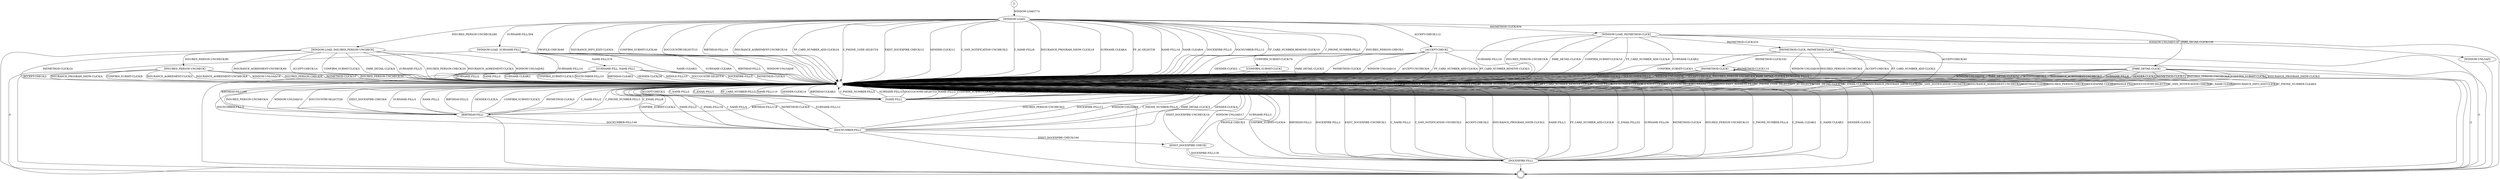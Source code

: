 digraph G {
    node [width=0.5];
x28edad8 [label="[]"]
x28ee160 [label="[WINDOW-LOAD]"]
x28edd98 [label="[WINDOW-LOAD, SURNAME-FILL]"]
x28ed710 [label="[WINDOW-LOAD, PAYMETHOD-CLICK]"]
x28ede48 [label="[ACCEPT-CHECK]"]
x28eda80 [label="[FARE_DETAIL-CLICK]"]
x28eddf0 [label="[WINDOW-LOAD, INSURED_PERSON-UNCHECK]"]
x28ed6b8 [label=""]
x28e5418 [label="[SURNAME-FILL, NAME-FILL]"]
x28edb88 [label="[PAYMETHOD-CLICK, PAYMETHOD-CLICK]"]
x28ed8c8 [label="[WINDOW-UNLOAD]"]
x28edb30 [label="[INSURED_PERSON-UNCHECK]"]
x28edbe0 [label="[CONFIRM_SUBMIT-CLICK]"]
x28e6180 [label="[BIRTHDAY-FILL]"]
x28e5ba8 [label="[PAYMETHOD-CLICK]"]
x28e5628 [label="[NAME-FILL]"]
x28e6bd0 [label="[DOCNUMBER-FILL]"]
x28e7200 [label="[EXIST_DOCEXPIRE-CHECK]"]
x28e7048 [label="[DOCEXPIRE-FILL]"]
x28e7258 [label="",peripheries=2]
x28edad8 -> x28ee160 [label="WINDOW-LOAD/774"]
x28ee160 -> x28edd98 [label="SURNAME-FILL/304"]
x28ee160 -> x28ed710 [label="PAYMETHOD-CLICK/434"]
x28ee160 -> x28ede48 [label="ACCEPT-CHECK/112"]
x28ee160 -> x28eda80 [label="FARE_DETAIL-CLICK/126"]
x28ee160 -> x28eddf0 [label="INSURED_PERSON-UNCHECK/280"]
x28ee160 -> x28ed6b8 [label="PROFILE-CHECK/66"]
x28ee160 -> x28ed6b8 [label="INSURANCE_INFO_EDIT-CLICK/4"]
x28ee160 -> x28ed6b8 [label="CONFIRM_SUBMIT-CLICK/46"]
x28ee160 -> x28ed6b8 [label="DOCCOUNTRY-SELECT/10"]
x28ee160 -> x28ed6b8 [label="BIRTHDAY-FILL/10"]
x28ee160 -> x28ed6b8 [label="INSURANCE_AGREEMENT-UNCHECK/16"]
x28ee160 -> x28ed6b8 [label="FF_CARD_NUMBER_ADD-CLICK/24"]
x28ee160 -> x28ed6b8 [label="C_PHONE_CODE-SELECT/4"]
x28ee160 -> x28ed6b8 [label="EXIST_DOCEXPIRE-CHECK/12"]
x28ee160 -> x28ed6b8 [label="GENDER-CLICK/12"]
x28ee160 -> x28ed6b8 [label="C_SMS_NOTIFICATION-UNCHECK/2"]
x28ee160 -> x28ed6b8 [label="C_NAME-FILL/8"]
x28ee160 -> x28ed6b8 [label="INSURANCE_PROGRAM_SHOW-CLICK/18"]
x28ee160 -> x28ed6b8 [label="SURNAME-CLEAR/4"]
x28ee160 -> x28ed6b8 [label="FF_AC-SELECT/8"]
x28ee160 -> x28ed6b8 [label="NAME-FILL/16"]
x28ee160 -> x28ed6b8 [label="NAME-CLEAR/4"]
x28ee160 -> x28ed6b8 [label="DOCEXPIRE-FILL/2"]
x28ee160 -> x28ed6b8 [label="DOCNUMBER-FILL/12"]
x28ee160 -> x28ed6b8 [label="FF_CARD_NUMBER_REMOVE-CLICK/10"]
x28ee160 -> x28ed6b8 [label="C_PHONE_NUMBER-FILL/1"]
x28ee160 -> x28ed6b8 [label="INSURED_PERSON-CHECK/1"]
x28edd98 -> x28e5418 [label="NAME-FILL/276"]
x28ed710 -> x28edb88 [label="PAYMETHOD-CLICK/224"]
x28ede48 -> x28ed6b8 [label="GENDER-CLICK/2"]
x28ed710 -> x28ed6b8 [label="ACCEPT-CHECK/40"]
x28edd98 -> x28ed6b8 [label="SURNAME-CLEAR/6"]
x28eda80 -> x28ed6b8 [label="WINDOW-UNLOAD/56"]
x28ed710 -> x28ed8c8 [label="WINDOW-UNLOAD/118"]
x28eddf0 -> x28edb30 [label="INSURED_PERSON-UNCHECK/90"]
x28ed6b8 -> x28ed6b8 [label="PROFILE-CHECK/26"]
x28eddf0 -> x28ed6b8 [label="INSURED_PERSON-CHECK/20"]
x28eda80 -> x28ed6b8 [label="FARE_DETAIL-CLICK/32"]
x28ed6b8 -> x28ed6b8 [label="WINDOW-UNLOAD/70"]
x28eddf0 -> x28ed6b8 [label="INSURANCE_AGREEMENT-CLICK/2"]
x28eddf0 -> x28ed6b8 [label="WINDOW-UNLOAD/62"]
x28eda80 -> x28ed6b8 [label="ACCEPT-CHECK/4"]
x28ed710 -> x28ed6b8 [label="SURNAME-FILL/16"]
x28eddf0 -> x28ed6b8 [label="PAYMETHOD-CLICK/24"]
x28ed6b8 -> x28ed6b8 [label="FF_CARD_NUMBER_ADD-CLICK/22"]
x28eddf0 -> x28ed6b8 [label="INSURANCE_AGREEMENT-UNCHECK/60"]
x28ed6b8 -> x28ed6b8 [label="CONFIRM_SUBMIT-CLICK/8"]
x28ed6b8 -> x28ed6b8 [label="BIRTHDAY-FILL/10"]
x28ed6b8 -> x28ed6b8 [label="ACCEPT-CHECK/14"]
x28edd98 -> x28ed6b8 [label="SURNAME-FILL/14"]
x28ed710 -> x28ed6b8 [label="INSURED_PERSON-UNCHECK/6"]
x28ede48 -> x28edbe0 [label="CONFIRM_SUBMIT-CLICK/76"]
x28ed6b8 -> x28ed6b8 [label="INSURANCE_AGREEMENT-CHECK/2"]
x28eddf0 -> x28ed6b8 [label="ACCEPT-CHECK/14"]
x28ed6b8 -> x28ed6b8 [label="INSURED_PERSON-UNCHECK/24"]
x28edd98 -> x28ed6b8 [label="BIRTHDAY-FILL/2"]
x28ed6b8 -> x28ed6b8 [label="PAYMETHOD-CLICK/4"]
x28ede48 -> x28ed6b8 [label="PAYMETHOD-CLICK/6"]
x28eda80 -> x28ed6b8 [label="INSURANCE_AGREEMENT-UNCHECK/2"]
x28ed6b8 -> x28ed6b8 [label="EXIST_DOCEXPIRE-UNCHECK/4"]
x28ed710 -> x28ed6b8 [label="FARE_DETAIL-CLICK/6"]
x28ed6b8 -> x28ed6b8 [label="EXIST_DOCEXPIRE-CHECK/10"]
x28eda80 -> x28ed6b8 [label="SURNAME-FILL/6"]
x28ed710 -> x28ed6b8 [label="CONFIRM_SUBMIT-CLICK/16"]
x28ed6b8 -> x28ed6b8 [label="C_EMAIL-FILL/8"]
x28ed6b8 -> x28ed6b8 [label="NAME-CLEAR/4"]
x28ed710 -> x28ed6b8 [label="FF_CARD_NUMBER_ADD-CLICK/6"]
x28ed6b8 -> x28ed6b8 [label="SURNAME-FILL/20"]
x28ede48 -> x28ed6b8 [label="WINDOW-UNLOAD/14"]
x28edd98 -> x28ed6b8 [label="WINDOW-UNLOAD/6"]
x28ed6b8 -> x28ed6b8 [label="DOCEXPIRE-FILL/6"]
x28eda80 -> x28ed6b8 [label="GENDER-CLICK/2"]
x28ed6b8 -> x28ed6b8 [label="FF_CARD_NUMBER-CLEAR/2"]
x28ed6b8 -> x28ed6b8 [label="INSURANCE_AGREEMENT-CLICK/4"]
x28ed6b8 -> x28ed6b8 [label="INSURANCE_PROGRAM-FILL/4"]
x28ed6b8 -> x28ed6b8 [label="FF_CARD_NUMBER-FILL/8"]
x28eda80 -> x28ed6b8 [label="PAYMETHOD-CLICK/12"]
x28ed6b8 -> x28ed6b8 [label="C_PHONE_NUMBER-FILL/4"]
x28ede48 -> x28ed6b8 [label="ACCEPT-UNCHECK/6"]
x28ed710 -> x28ed6b8 [label="SURNAME-CLEAR/2"]
x28ed6b8 -> x28ed6b8 [label="DOCNUMBER-FILL/6"]
x28ed6b8 -> x28ed6b8 [label="FF_CARD_NUMBER_REMOVE-CLICK/8"]
x28eddf0 -> x28ed6b8 [label="CONFIRM_SUBMIT-CLICK/2"]
x28ed6b8 -> x28ed6b8 [label="C_NAME-FILL/4"]
x28ed6b8 -> x28ed6b8 [label="DOCNUMBER-CLEAR/4"]
x28ed6b8 -> x28ed6b8 [label="GENDER-CLICK/4"]
x28eda80 -> x28ed6b8 [label="INSURED_PERSON-UNCHECK/8"]
x28eddf0 -> x28ed6b8 [label="FARE_DETAIL-CLICK/4"]
x28ed6b8 -> x28ed6b8 [label="ACCEPT-UNCHECK/2"]
x28ed6b8 -> x28ed6b8 [label="SURNAME-CLEAR/2"]
x28ede48 -> x28ed6b8 [label="FF_CARD_NUMBER_ADD-CLICK/4"]
x28edd98 -> x28ed6b8 [label="NAME-CLEAR/2"]
x28eda80 -> x28ed6b8 [label="CONFIRM_SUBMIT-CLICK/2"]
x28eddf0 -> x28ed6b8 [label="SURNAME-FILL/2"]
x28ed6b8 -> x28ed6b8 [label="INSURANT_ADDRESS-FILL/2"]
x28ed6b8 -> x28ed6b8 [label="C_PHONE_CODE-SELECT/2"]
x28ed6b8 -> x28ed6b8 [label="FF_AC-SELECT/4"]
x28eda80 -> x28ed6b8 [label="INSURANCE_PROGRAM_SHOW-CLICK/2"]
x28ede48 -> x28ed6b8 [label="FF_CARD_NUMBER_REMOVE-CLICK/2"]
x28ede48 -> x28ed6b8 [label="FARE_DETAIL-CLICK/2"]
x28e5418 -> x28e6180 [label="BIRTHDAY-FILL/206"]
x28edb88 -> x28e5ba8 [label="PAYMETHOD-CLICK/182"]
x28ed6b8 -> x28e5628 [label="NAME-FILL/110"]
x28edb30 -> x28ed6b8 [label="WINDOW-UNLOAD/18"]
x28edb88 -> x28ed6b8 [label="WINDOW-UNLOAD/30"]
x28ed6b8 -> x28ed6b8 [label="FARE_DETAIL-CLICK/18"]
x28edb30 -> x28ed6b8 [label="INSURED_PERSON-CHECK/6"]
x28ed6b8 -> x28ed6b8 [label="C_EMAIL-CLEAR/4"]
x28e5418 -> x28ed6b8 [label="DOCNUMBER-FILL/10"]
x28edbe0 -> x28ed6b8 [label="WINDOW-UNLOAD/66"]
x28e5418 -> x28ed6b8 [label="BIRTHDAY-CLEAR/2"]
x28edb30 -> x28ed6b8 [label="PAYMETHOD-CLICK/10"]
x28ed6b8 -> x28ed6b8 [label="INSURANCE_PROGRAM_SHOW-CLICK/10"]
x28ed6b8 -> x28ed6b8 [label="C_SMS_NOTIFICATION-UNCHECK/10"]
x28ed6b8 -> x28ed6b8 [label="INSURANCE_AGREEMENT-UNCHECK/24"]
x28edb30 -> x28ed6b8 [label="INSURED_PERSON-UNCHECK/30"]
x28ed6b8 -> x28ed6b8 [label="BIRTHDAY-CLEAR/8"]
x28e5418 -> x28ed6b8 [label="GENDER-CLICK/28"]
x28e5418 -> x28ed6b8 [label="MIDDLE-FILL/10"]
x28e5418 -> x28ed6b8 [label="DOCCOUNTRY-SELECT/4"]
x28edb30 -> x28ed6b8 [label="ACCEPT-CHECK/2"]
x28e5418 -> x28ed6b8 [label="DOCEXPIRE-FILL/2"]
x28edb30 -> x28ed6b8 [label="INSURANCE_PROGRAM_SHOW-CLICK/4"]
x28edb30 -> x28ed6b8 [label="CONFIRM_SUBMIT-CLICK/6"]
x28edb88 -> x28ed6b8 [label="INSURED_PERSON-UNCHECK/2"]
x28edb88 -> x28ed6b8 [label="ACCEPT-CHECK/4"]
x28edbe0 -> x28ed6b8 [label="SURNAME-FILL/6"]
x28ed6b8 -> x28ed6b8 [label="INSURED_PERSON-CHECK/12"]
x28edb30 -> x28ed6b8 [label="INSURANCE_AGREEMENT-CLICK/2"]
x28edb88 -> x28ed6b8 [label="FF_CARD_NUMBER_ADD-CLICK/2"]
x28edb30 -> x28ed6b8 [label="INSURANCE_AGREEMENT-UNCHECK/6"]
x28e5418 -> x28ed6b8 [label="PAYMETHOD-CLICK/2"]
x28e5418 -> x28ed6b8 [label="SURNAME-FILL/2"]
x28edb88 -> x28ed6b8 [label="CONFIRM_SUBMIT-CLICK/1"]
x28ed6b8 -> x28ed6b8 [label="DOCEXPIRE-CLEAR/2"]
x28e5418 -> x28ed6b8 [label="NAME-FILL/2"]
x28e5418 -> x28ed6b8 [label="SURNAME-CLEAR/1"]
x28e5418 -> x28ed6b8 [label="CONFIRM_SUBMIT-CLICK/3"]
x28edbe0 -> x28ed6b8 [label="DOCNUMBER-FILL/1"]
x28ed6b8 -> x28ed6b8 [label="MIDDLE-FILL/1"]
x28e6180 -> x28e6bd0 [label="DOCNUMBER-FILL/146"]
x28e5ba8 -> x28e5ba8 [label="PAYMETHOD-CLICK/110"]
x28e5628 -> x28e6180 [label="BIRTHDAY-FILL/118"]
x28e5628 -> x28ed6b8 [label="GENDER-CLICK/14"]
x28e5ba8 -> x28ed6b8 [label="WINDOW-UNLOAD/46"]
x28e5628 -> x28ed6b8 [label="BIRTHDAY-CLEAR/2"]
x28e6180 -> x28ed6b8 [label="C_EMAIL-FILL/6"]
x28e5628 -> x28ed6b8 [label="C_PHONE_NUMBER-FILL/2"]
x28ed6b8 -> x28ed6b8 [label="DOCCOUNTRY-SELECT/10"]
x28e5628 -> x28ed6b8 [label="SURNAME-FILL/10"]
x28e6180 -> x28ed6b8 [label="INSURED_PERSON-UNCHECK/4"]
x28e5ba8 -> x28ed6b8 [label="ACCEPT-CHECK/4"]
x28e5ba8 -> x28ed6b8 [label="INSURED_PERSON-UNCHECK/6"]
x28e6180 -> x28ed6b8 [label="WINDOW-UNLOAD/10"]
x28e6180 -> x28ed6b8 [label="DOCCOUNTRY-SELECT/26"]
x28ed6b8 -> x28ed6b8 [label="C_SMS_NOTIFICATION-CHECK/6"]
x28ed6b8 -> x28ed6b8 [label="C_NAME-CLEAR/2"]
x28e5628 -> x28ed6b8 [label="DOCCOUNTRY-SELECT/2"]
x28e6180 -> x28ed6b8 [label="EXIST_DOCEXPIRE-CHECK/6"]
x28e5628 -> x28ed6b8 [label="NAME-FILL/2"]
x28e5628 -> x28ed6b8 [label="CONFIRM_SUBMIT-CLICK/2"]
x28ed6b8 -> x28ed6b8 [label="INSURANCE_INFO_EDIT-CLICK/2"]
x28e5628 -> x28ed6b8 [label="DOCNUMBER-CLEAR/3"]
x28e5628 -> x28ed6b8 [label="C_PHONE_CODE-SELECT/2"]
x28e5628 -> x28ed6b8 [label="WINDOW-UNLOAD/1"]
x28e5628 -> x28ed6b8 [label="DOCNUMBER-FILL/2"]
x28e6180 -> x28ed6b8 [label="SURNAME-FILL/3"]
x28e5628 -> x28ed6b8 [label="EXIST_DOCEXPIRE-CHECK/1"]
x28e5ba8 -> x28ed6b8 [label="FARE_DETAIL-CLICK/4"]
x28e6180 -> x28ed6b8 [label="NAME-FILL/1"]
x28e6180 -> x28ed6b8 [label="BIRTHDAY-FILL/2"]
x28e5ba8 -> x28ed6b8 [label="SURNAME-FILL/2"]
x28e6bd0 -> x28e7200 [label="EXIST_DOCEXPIRE-CHECK/166"]
x28e6bd0 -> x28ed6b8 [label="C_EMAIL-FILL/18"]
x28e6bd0 -> x28ed6b8 [label="GENDER-CLICK/4"]
x28e6bd0 -> x28ed6b8 [label="C_NAME-FILL/4"]
x28e6bd0 -> x28ed6b8 [label="PAYMETHOD-CLICK/6"]
x28e6bd0 -> x28ed6b8 [label="SURNAME-FILL/12"]
x28e5ba8 -> x28ed6b8 [label="GENDER-CLICK/2"]
x28ed6b8 -> x28ed6b8 [label="C_PHONE_NUMBER-CLEAR/4"]
x28e6bd0 -> x28ed6b8 [label="INSURED_PERSON-UNCHECK/2"]
x28e6180 -> x28ed6b8 [label="GENDER-CLICK/4"]
x28e6180 -> x28ed6b8 [label="CONFIRM_SUBMIT-CLICK/2"]
x28e6bd0 -> x28ed6b8 [label="DOCEXPIRE-FILL/12"]
x28e6bd0 -> x28ed6b8 [label="WINDOW-UNLOAD/6"]
x28e6bd0 -> x28ed6b8 [label="C_PHONE_NUMBER-FILL/4"]
x28e6bd0 -> x28ed6b8 [label="FARE_DETAIL-CLICK/3"]
x28e5628 -> x28ed6b8 [label="PAYMETHOD-CLICK/2"]
x28e5ba8 -> x28ed6b8 [label="DOCNUMBER-FILL/2"]
x28e6bd0 -> x28ed6b8 [label="DOCNUMBER-FILL/3"]
x28e6180 -> x28ed6b8 [label="PAYMETHOD-CLICK/3"]
x28e5628 -> x28ed6b8 [label="ACCEPT-CHECK/2"]
x28e6bd0 -> x28ed6b8 [label="CONFIRM_SUBMIT-CLICK/2"]
x28e6180 -> x28ed6b8 [label="C_NAME-FILL/2"]
x28e6bd0 -> x28ed6b8 [label="NAME-FILL/2"]
x28e7200 -> x28e7048 [label="DOCEXPIRE-FILL/130"]
x28e7200 -> x28ed6b8 [label="EXIST_DOCEXPIRE-UNCHECK/16"]
x28e7200 -> x28ed6b8 [label="WINDOW-UNLOAD/17"]
x28e6180 -> x28ed6b8 [label="C_PHONE_NUMBER-FILL/1"]
x28e7200 -> x28ed6b8 [label="SURNAME-FILL/1"]
x28e7048 -> x28ed6b8 [label="FF_CARD_NUMBER_ADD-CLICK/8"]
x28e7048 -> x28ed6b8 [label="C_EMAIL-FILL/52"]
x28e7048 -> x28ed6b8 [label="SURNAME-FILL/36"]
x28e5628 -> x28ed6b8 [label="C_NAME-FILL/2"]
x28e7048 -> x28ed6b8 [label="PAYMETHOD-CLICK/4"]
x28e7048 -> x28ed6b8 [label="INSURED_PERSON-UNCHECK/10"]
x28e7048 -> x28ed6b8 [label="C_PHONE_NUMBER-FILL/4"]
x28e7048 -> x28ed6b8 [label="C_EMAIL-CLEAR/2"]
x28e7048 -> x28ed6b8 [label="C_NAME-CLEAR/2"]
x28e7048 -> x28ed6b8 [label="GENDER-CLICK/2"]
x28e7048 -> x28ed6b8 [label="PROFILE-CHECK/2"]
x28e7048 -> x28ed6b8 [label="CONFIRM_SUBMIT-CLICK/4"]
x28e7048 -> x28ed6b8 [label="BIRTHDAY-FILL/1"]
x28e7048 -> x28ed6b8 [label="DOCEXPIRE-FILL/1"]
x28e7048 -> x28ed6b8 [label="EXIST_DOCEXPIRE-UNCHECK/1"]
x28e7048 -> x28ed6b8 [label="C_NAME-FILL/1"]
x28e7048 -> x28ed6b8 [label="C_SMS_NOTIFICATION-UNCHECK/2"]
x28e7048 -> x28ed6b8 [label="ACCEPT-CHECK/2"]
x28e5628 -> x28ed6b8 [label="C_EMAIL-FILL/1"]
x28e7048 -> x28ed6b8 [label="INSURANCE_PROGRAM_SHOW-CLICK/2"]
x28e5628 -> x28ed6b8 [label="FF_CARD_NUMBER-FILL/2"]
x28e7048 -> x28ed6b8 [label="NAME-FILL/1"]
x28edd98 -> x28e7258 [label="/1"]
x28ed710 -> x28e7258 [label=""]
x28ede48 -> x28e7258 [label="/1"]
x28eda80 -> x28e7258 [label="/1"]
x28eddf0 -> x28e7258 [label=""]
x28ed6b8 -> x28e7258 [label=""]
x28e5418 -> x28e7258 [label=""]
x28edb88 -> x28e7258 [label=""]
x28ed8c8 -> x28e7258 [label=""]
x28edb30 -> x28e7258 [label=""]
x28edbe0 -> x28e7258 [label=""]
x28e6180 -> x28e7258 [label=""]
x28e5ba8 -> x28e7258 [label=""]
x28e5628 -> x28e7258 [label=""]
x28e6bd0 -> x28e7258 [label=""]
x28e7200 -> x28e7258 [label=""]
x28e7048 -> x28e7258 [label=""]
}
